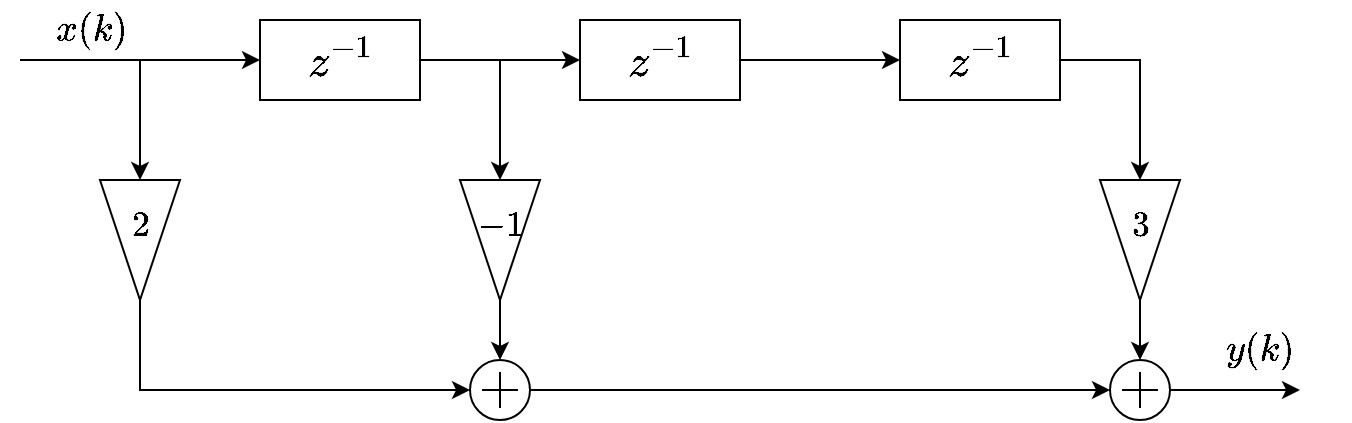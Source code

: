 <mxfile version="21.2.8" type="device">
  <diagram name="Strona-1" id="byES5bhnEhjuqeQ9rIrf">
    <mxGraphModel dx="472" dy="827" grid="1" gridSize="10" guides="1" tooltips="1" connect="1" arrows="1" fold="1" page="1" pageScale="1" pageWidth="700" pageHeight="300" math="1" shadow="0">
      <root>
        <mxCell id="0" />
        <mxCell id="1" parent="0" />
        <mxCell id="7Au1AGBIe0D8imH5YFFs-2" style="edgeStyle=orthogonalEdgeStyle;rounded=0;orthogonalLoop=1;jettySize=auto;html=1;exitX=0.5;exitY=1;exitDx=0;exitDy=0;" parent="1" edge="1">
          <mxGeometry relative="1" as="geometry">
            <mxPoint x="23" y="105" as="sourcePoint" />
            <mxPoint x="23" y="105" as="targetPoint" />
          </mxGeometry>
        </mxCell>
        <mxCell id="7Au1AGBIe0D8imH5YFFs-12" value="" style="edgeStyle=orthogonalEdgeStyle;rounded=0;orthogonalLoop=1;jettySize=auto;html=1;" parent="1" source="7Au1AGBIe0D8imH5YFFs-3" target="7Au1AGBIe0D8imH5YFFs-11" edge="1">
          <mxGeometry relative="1" as="geometry" />
        </mxCell>
        <mxCell id="7Au1AGBIe0D8imH5YFFs-3" value="&lt;font style=&quot;font-size: 19px;&quot;&gt;$$z^{-1}$$&lt;/font&gt;" style="rounded=0;whiteSpace=wrap;html=1;fontSize=19;" parent="1" vertex="1">
          <mxGeometry x="143" y="55" width="80" height="40" as="geometry" />
        </mxCell>
        <mxCell id="7Au1AGBIe0D8imH5YFFs-30" style="edgeStyle=orthogonalEdgeStyle;rounded=0;orthogonalLoop=1;jettySize=auto;html=1;exitX=1;exitY=0.5;exitDx=0;exitDy=0;entryX=0;entryY=0.5;entryDx=0;entryDy=0;entryPerimeter=0;" parent="1" source="7Au1AGBIe0D8imH5YFFs-10" target="7Au1AGBIe0D8imH5YFFs-28" edge="1">
          <mxGeometry relative="1" as="geometry" />
        </mxCell>
        <mxCell id="7Au1AGBIe0D8imH5YFFs-10" value="$$2$$" style="triangle;whiteSpace=wrap;html=1;spacingLeft=0;spacingRight=0;fontSize=15;direction=south;spacingTop=0;spacingBottom=16;" parent="1" vertex="1">
          <mxGeometry x="63" y="135" width="40" height="60" as="geometry" />
        </mxCell>
        <mxCell id="7Au1AGBIe0D8imH5YFFs-14" value="" style="edgeStyle=orthogonalEdgeStyle;rounded=0;orthogonalLoop=1;jettySize=auto;html=1;" parent="1" source="7Au1AGBIe0D8imH5YFFs-11" target="7Au1AGBIe0D8imH5YFFs-13" edge="1">
          <mxGeometry relative="1" as="geometry" />
        </mxCell>
        <mxCell id="7Au1AGBIe0D8imH5YFFs-11" value="&lt;font style=&quot;font-size: 19px;&quot;&gt;$$z^{-1}$$&lt;/font&gt;" style="rounded=0;whiteSpace=wrap;html=1;fontSize=19;" parent="1" vertex="1">
          <mxGeometry x="303" y="55" width="80" height="40" as="geometry" />
        </mxCell>
        <mxCell id="7Au1AGBIe0D8imH5YFFs-26" style="edgeStyle=orthogonalEdgeStyle;rounded=0;orthogonalLoop=1;jettySize=auto;html=1;exitX=1;exitY=0.5;exitDx=0;exitDy=0;entryX=0;entryY=0.5;entryDx=0;entryDy=0;" parent="1" source="7Au1AGBIe0D8imH5YFFs-13" target="7Au1AGBIe0D8imH5YFFs-25" edge="1">
          <mxGeometry relative="1" as="geometry" />
        </mxCell>
        <mxCell id="7Au1AGBIe0D8imH5YFFs-13" value="&lt;font style=&quot;font-size: 19px;&quot;&gt;$$z^{-1}$$&lt;/font&gt;" style="rounded=0;whiteSpace=wrap;html=1;fontSize=19;" parent="1" vertex="1">
          <mxGeometry x="463" y="55" width="80" height="40" as="geometry" />
        </mxCell>
        <mxCell id="7Au1AGBIe0D8imH5YFFs-20" value="" style="endArrow=classic;html=1;rounded=0;entryX=0;entryY=0.5;entryDx=0;entryDy=0;" parent="1" target="7Au1AGBIe0D8imH5YFFs-3" edge="1">
          <mxGeometry width="50" height="50" relative="1" as="geometry">
            <mxPoint x="23" y="75" as="sourcePoint" />
            <mxPoint x="93" y="65" as="targetPoint" />
          </mxGeometry>
        </mxCell>
        <mxCell id="7Au1AGBIe0D8imH5YFFs-21" value="" style="endArrow=classic;html=1;rounded=0;entryX=0;entryY=0.5;entryDx=0;entryDy=0;" parent="1" target="7Au1AGBIe0D8imH5YFFs-10" edge="1">
          <mxGeometry width="50" height="50" relative="1" as="geometry">
            <mxPoint x="83" y="75" as="sourcePoint" />
            <mxPoint x="43" y="185" as="targetPoint" />
          </mxGeometry>
        </mxCell>
        <mxCell id="7Au1AGBIe0D8imH5YFFs-22" value="$$x(k)$$" style="text;html=1;align=center;verticalAlign=middle;resizable=0;points=[];autosize=1;strokeColor=none;fillColor=none;fontSize=16;" parent="1" vertex="1">
          <mxGeometry x="13" y="45" width="90" height="30" as="geometry" />
        </mxCell>
        <mxCell id="7Au1AGBIe0D8imH5YFFs-29" style="edgeStyle=orthogonalEdgeStyle;rounded=0;orthogonalLoop=1;jettySize=auto;html=1;exitX=1;exitY=0.5;exitDx=0;exitDy=0;entryX=0.5;entryY=0;entryDx=0;entryDy=0;entryPerimeter=0;" parent="1" source="7Au1AGBIe0D8imH5YFFs-23" target="7Au1AGBIe0D8imH5YFFs-28" edge="1">
          <mxGeometry relative="1" as="geometry" />
        </mxCell>
        <mxCell id="7Au1AGBIe0D8imH5YFFs-23" value="$$-1$$" style="triangle;whiteSpace=wrap;html=1;spacingLeft=0;spacingRight=0;fontSize=15;direction=south;spacingTop=0;spacingBottom=16;" parent="1" vertex="1">
          <mxGeometry x="243" y="135" width="40" height="60" as="geometry" />
        </mxCell>
        <mxCell id="7Au1AGBIe0D8imH5YFFs-24" value="" style="endArrow=classic;html=1;rounded=0;entryX=0;entryY=0.5;entryDx=0;entryDy=0;" parent="1" target="7Au1AGBIe0D8imH5YFFs-23" edge="1">
          <mxGeometry width="50" height="50" relative="1" as="geometry">
            <mxPoint x="263" y="75" as="sourcePoint" />
            <mxPoint x="223" y="245" as="targetPoint" />
          </mxGeometry>
        </mxCell>
        <mxCell id="7Au1AGBIe0D8imH5YFFs-33" style="edgeStyle=orthogonalEdgeStyle;rounded=0;orthogonalLoop=1;jettySize=auto;html=1;exitX=1;exitY=0.5;exitDx=0;exitDy=0;entryX=0.5;entryY=0;entryDx=0;entryDy=0;entryPerimeter=0;" parent="1" source="7Au1AGBIe0D8imH5YFFs-25" target="7Au1AGBIe0D8imH5YFFs-31" edge="1">
          <mxGeometry relative="1" as="geometry" />
        </mxCell>
        <mxCell id="7Au1AGBIe0D8imH5YFFs-25" value="$$3$$" style="triangle;whiteSpace=wrap;html=1;spacingLeft=0;spacingRight=0;fontSize=15;direction=south;spacingTop=0;spacingBottom=16;" parent="1" vertex="1">
          <mxGeometry x="563" y="135" width="40" height="60" as="geometry" />
        </mxCell>
        <mxCell id="7Au1AGBIe0D8imH5YFFs-32" style="edgeStyle=orthogonalEdgeStyle;rounded=0;orthogonalLoop=1;jettySize=auto;html=1;exitX=1;exitY=0.5;exitDx=0;exitDy=0;exitPerimeter=0;entryX=0;entryY=0.5;entryDx=0;entryDy=0;entryPerimeter=0;" parent="1" source="7Au1AGBIe0D8imH5YFFs-28" target="7Au1AGBIe0D8imH5YFFs-31" edge="1">
          <mxGeometry relative="1" as="geometry" />
        </mxCell>
        <mxCell id="7Au1AGBIe0D8imH5YFFs-28" value="" style="verticalLabelPosition=bottom;shadow=0;dashed=0;align=center;html=1;verticalAlign=top;shape=mxgraph.electrical.abstract.summation_point;" parent="1" vertex="1">
          <mxGeometry x="248" y="225" width="30" height="30" as="geometry" />
        </mxCell>
        <mxCell id="7Au1AGBIe0D8imH5YFFs-31" value="" style="verticalLabelPosition=bottom;shadow=0;dashed=0;align=center;html=1;verticalAlign=top;shape=mxgraph.electrical.abstract.summation_point;" parent="1" vertex="1">
          <mxGeometry x="568" y="225" width="30" height="30" as="geometry" />
        </mxCell>
        <mxCell id="7Au1AGBIe0D8imH5YFFs-34" value="" style="endArrow=classic;html=1;rounded=0;exitX=1;exitY=0.5;exitDx=0;exitDy=0;exitPerimeter=0;" parent="1" source="7Au1AGBIe0D8imH5YFFs-31" edge="1">
          <mxGeometry width="50" height="50" relative="1" as="geometry">
            <mxPoint x="663" y="325" as="sourcePoint" />
            <mxPoint x="663" y="240" as="targetPoint" />
          </mxGeometry>
        </mxCell>
        <mxCell id="7Au1AGBIe0D8imH5YFFs-36" value="$$y(k)$$" style="text;html=1;align=center;verticalAlign=middle;resizable=0;points=[];autosize=1;strokeColor=none;fillColor=none;fontSize=16;" parent="1" vertex="1">
          <mxGeometry x="598" y="205" width="90" height="30" as="geometry" />
        </mxCell>
      </root>
    </mxGraphModel>
  </diagram>
</mxfile>
